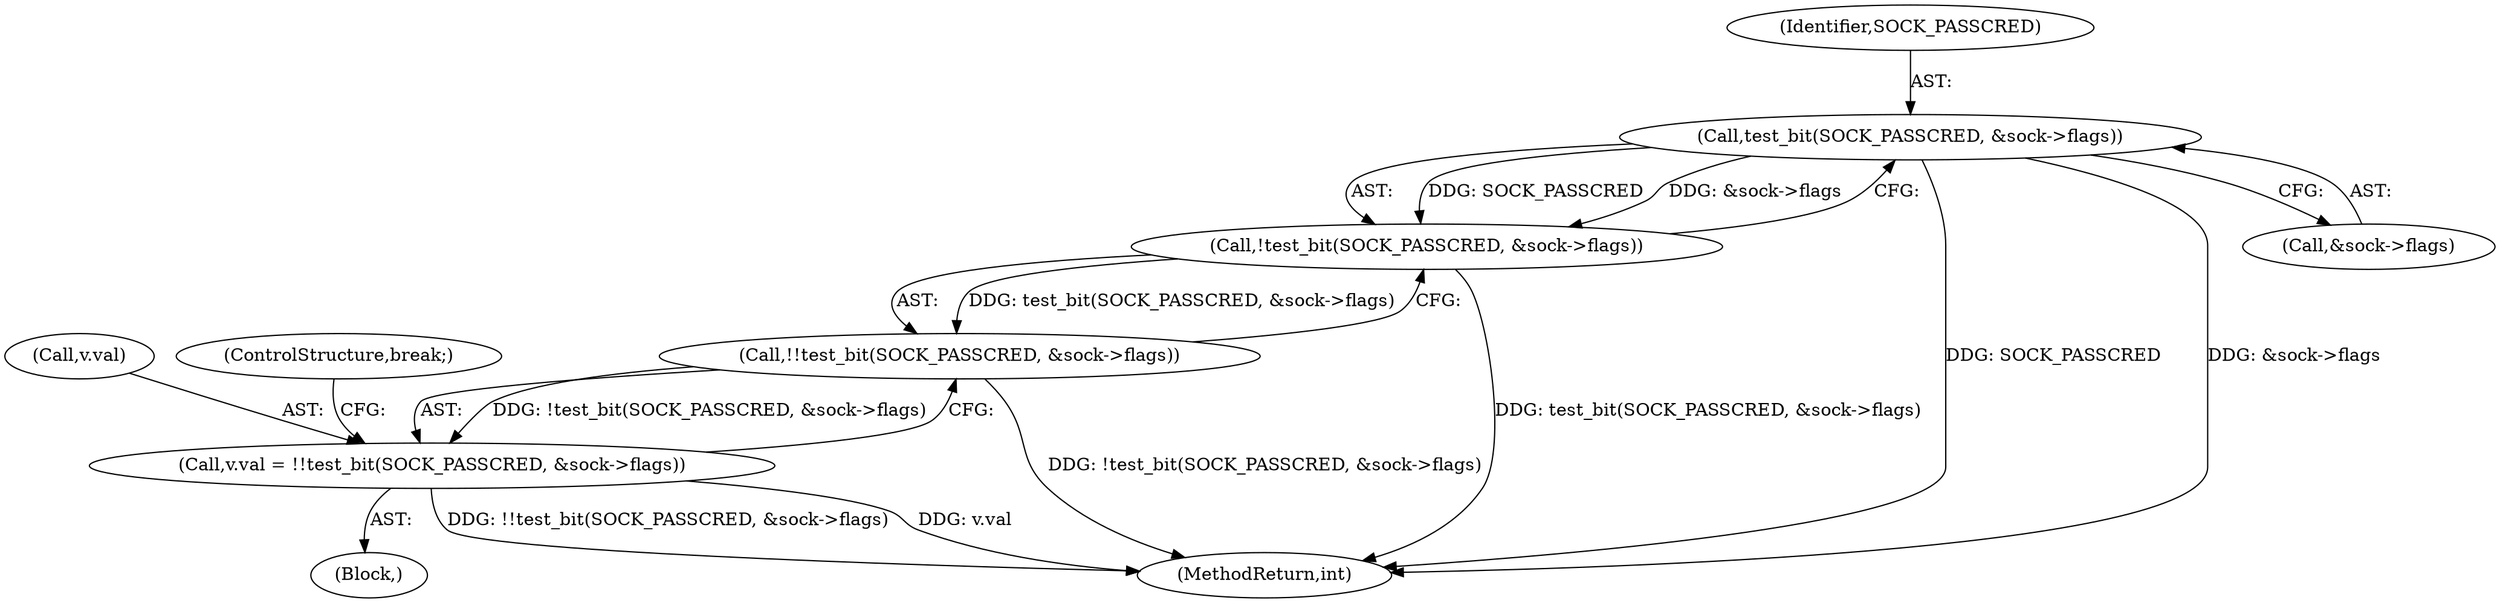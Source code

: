 digraph "0_linux_82981930125abfd39d7c8378a9cfdf5e1be2002b@pointer" {
"1000552" [label="(Call,test_bit(SOCK_PASSCRED, &sock->flags))"];
"1000551" [label="(Call,!test_bit(SOCK_PASSCRED, &sock->flags))"];
"1000550" [label="(Call,!!test_bit(SOCK_PASSCRED, &sock->flags))"];
"1000546" [label="(Call,v.val = !!test_bit(SOCK_PASSCRED, &sock->flags))"];
"1000552" [label="(Call,test_bit(SOCK_PASSCRED, &sock->flags))"];
"1000551" [label="(Call,!test_bit(SOCK_PASSCRED, &sock->flags))"];
"1000547" [label="(Call,v.val)"];
"1000558" [label="(ControlStructure,break;)"];
"1000744" [label="(MethodReturn,int)"];
"1000546" [label="(Call,v.val = !!test_bit(SOCK_PASSCRED, &sock->flags))"];
"1000143" [label="(Block,)"];
"1000553" [label="(Identifier,SOCK_PASSCRED)"];
"1000554" [label="(Call,&sock->flags)"];
"1000550" [label="(Call,!!test_bit(SOCK_PASSCRED, &sock->flags))"];
"1000552" -> "1000551"  [label="AST: "];
"1000552" -> "1000554"  [label="CFG: "];
"1000553" -> "1000552"  [label="AST: "];
"1000554" -> "1000552"  [label="AST: "];
"1000551" -> "1000552"  [label="CFG: "];
"1000552" -> "1000744"  [label="DDG: SOCK_PASSCRED"];
"1000552" -> "1000744"  [label="DDG: &sock->flags"];
"1000552" -> "1000551"  [label="DDG: SOCK_PASSCRED"];
"1000552" -> "1000551"  [label="DDG: &sock->flags"];
"1000551" -> "1000550"  [label="AST: "];
"1000550" -> "1000551"  [label="CFG: "];
"1000551" -> "1000744"  [label="DDG: test_bit(SOCK_PASSCRED, &sock->flags)"];
"1000551" -> "1000550"  [label="DDG: test_bit(SOCK_PASSCRED, &sock->flags)"];
"1000550" -> "1000546"  [label="AST: "];
"1000546" -> "1000550"  [label="CFG: "];
"1000550" -> "1000744"  [label="DDG: !test_bit(SOCK_PASSCRED, &sock->flags)"];
"1000550" -> "1000546"  [label="DDG: !test_bit(SOCK_PASSCRED, &sock->flags)"];
"1000546" -> "1000143"  [label="AST: "];
"1000547" -> "1000546"  [label="AST: "];
"1000558" -> "1000546"  [label="CFG: "];
"1000546" -> "1000744"  [label="DDG: !!test_bit(SOCK_PASSCRED, &sock->flags)"];
"1000546" -> "1000744"  [label="DDG: v.val"];
}
